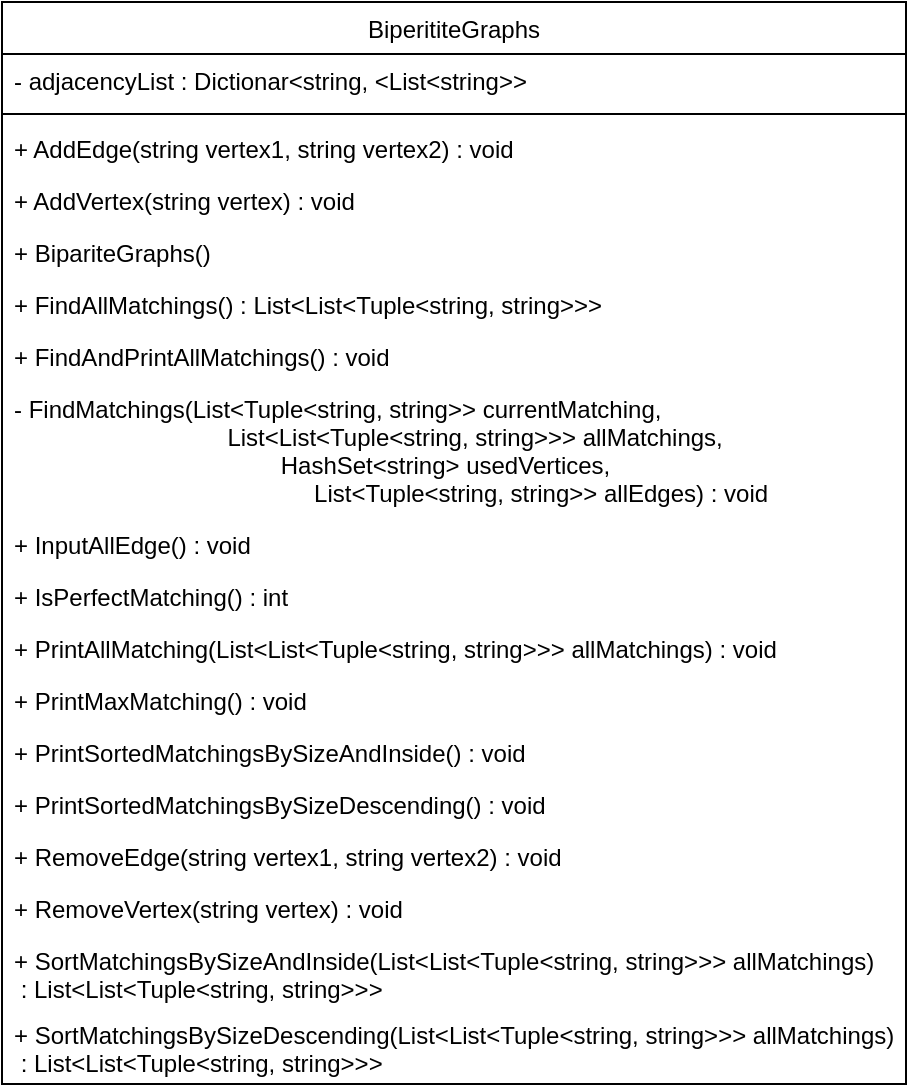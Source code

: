 <mxfile version="25.0.2">
  <diagram id="C5RBs43oDa-KdzZeNtuy" name="Page-1">
    <mxGraphModel dx="2459" dy="669" grid="0" gridSize="10" guides="0" tooltips="1" connect="1" arrows="1" fold="1" page="1" pageScale="1" pageWidth="1169" pageHeight="827" math="0" shadow="0">
      <root>
        <mxCell id="WIyWlLk6GJQsqaUBKTNV-0" />
        <mxCell id="WIyWlLk6GJQsqaUBKTNV-1" parent="WIyWlLk6GJQsqaUBKTNV-0" />
        <mxCell id="zkfFHV4jXpPFQw0GAbJ--0" value="BiperititeGraphs" style="swimlane;fontStyle=0;align=center;verticalAlign=top;childLayout=stackLayout;horizontal=1;startSize=26;horizontalStack=0;resizeParent=1;resizeLast=0;collapsible=1;marginBottom=0;rounded=0;shadow=0;strokeWidth=1;" parent="WIyWlLk6GJQsqaUBKTNV-1" vertex="1">
          <mxGeometry x="-656" y="42" width="452" height="541" as="geometry">
            <mxRectangle x="-656" y="42" width="160" height="26" as="alternateBounds" />
          </mxGeometry>
        </mxCell>
        <mxCell id="zkfFHV4jXpPFQw0GAbJ--1" value="- adjacencyList : Dictionar&lt;string, &lt;List&lt;string&gt;&gt;" style="text;align=left;verticalAlign=top;spacingLeft=4;spacingRight=4;overflow=hidden;rotatable=0;points=[[0,0.5],[1,0.5]];portConstraint=eastwest;" parent="zkfFHV4jXpPFQw0GAbJ--0" vertex="1">
          <mxGeometry y="26" width="452" height="26" as="geometry" />
        </mxCell>
        <mxCell id="zkfFHV4jXpPFQw0GAbJ--4" value="" style="line;html=1;strokeWidth=1;align=left;verticalAlign=middle;spacingTop=-1;spacingLeft=3;spacingRight=3;rotatable=0;labelPosition=right;points=[];portConstraint=eastwest;" parent="zkfFHV4jXpPFQw0GAbJ--0" vertex="1">
          <mxGeometry y="52" width="452" height="8" as="geometry" />
        </mxCell>
        <mxCell id="Em8jzO8jWddVyIXz5C2S-12" value="+ AddEdge(string vertex1, string vertex2) : void" style="text;align=left;verticalAlign=top;spacingLeft=4;spacingRight=4;overflow=hidden;rotatable=0;points=[[0,0.5],[1,0.5]];portConstraint=eastwest;" parent="zkfFHV4jXpPFQw0GAbJ--0" vertex="1">
          <mxGeometry y="60" width="452" height="26" as="geometry" />
        </mxCell>
        <mxCell id="9i1ofPFB2P2QzzRsHZuy-2" value="+ AddVertex(string vertex) : void" style="text;align=left;verticalAlign=top;spacingLeft=4;spacingRight=4;overflow=hidden;rotatable=0;points=[[0,0.5],[1,0.5]];portConstraint=eastwest;" parent="zkfFHV4jXpPFQw0GAbJ--0" vertex="1">
          <mxGeometry y="86" width="452" height="26" as="geometry" />
        </mxCell>
        <mxCell id="9i1ofPFB2P2QzzRsHZuy-3" value="+ BipariteGraphs()" style="text;align=left;verticalAlign=top;spacingLeft=4;spacingRight=4;overflow=hidden;rotatable=0;points=[[0,0.5],[1,0.5]];portConstraint=eastwest;" parent="zkfFHV4jXpPFQw0GAbJ--0" vertex="1">
          <mxGeometry y="112" width="452" height="26" as="geometry" />
        </mxCell>
        <mxCell id="9i1ofPFB2P2QzzRsHZuy-4" value="+ FindAllMatchings() : List&lt;List&lt;Tuple&lt;string, string&gt;&gt;&gt;" style="text;align=left;verticalAlign=top;spacingLeft=4;spacingRight=4;overflow=hidden;rotatable=0;points=[[0,0.5],[1,0.5]];portConstraint=eastwest;" parent="zkfFHV4jXpPFQw0GAbJ--0" vertex="1">
          <mxGeometry y="138" width="452" height="26" as="geometry" />
        </mxCell>
        <mxCell id="9i1ofPFB2P2QzzRsHZuy-6" value="+ FindAndPrintAllMatchings() : void" style="text;align=left;verticalAlign=top;spacingLeft=4;spacingRight=4;overflow=hidden;rotatable=0;points=[[0,0.5],[1,0.5]];portConstraint=eastwest;" parent="zkfFHV4jXpPFQw0GAbJ--0" vertex="1">
          <mxGeometry y="164" width="452" height="26" as="geometry" />
        </mxCell>
        <mxCell id="9i1ofPFB2P2QzzRsHZuy-5" value="- FindMatchings(List&lt;Tuple&lt;string, string&gt;&gt; currentMatching,&#xa;                                List&lt;List&lt;Tuple&lt;string, string&gt;&gt;&gt; allMatchings,&#xa;                                        HashSet&lt;string&gt; usedVertices,&#xa;                                             List&lt;Tuple&lt;string, string&gt;&gt; allEdges) : void" style="text;align=left;verticalAlign=top;spacingLeft=4;spacingRight=4;overflow=hidden;rotatable=0;points=[[0,0.5],[1,0.5]];portConstraint=eastwest;" parent="zkfFHV4jXpPFQw0GAbJ--0" vertex="1">
          <mxGeometry y="190" width="452" height="68" as="geometry" />
        </mxCell>
        <mxCell id="9i1ofPFB2P2QzzRsHZuy-7" value="+ InputAllEdge() : void" style="text;align=left;verticalAlign=top;spacingLeft=4;spacingRight=4;overflow=hidden;rotatable=0;points=[[0,0.5],[1,0.5]];portConstraint=eastwest;" parent="zkfFHV4jXpPFQw0GAbJ--0" vertex="1">
          <mxGeometry y="258" width="452" height="26" as="geometry" />
        </mxCell>
        <mxCell id="9i1ofPFB2P2QzzRsHZuy-8" value="+ IsPerfectMatching() : int" style="text;align=left;verticalAlign=top;spacingLeft=4;spacingRight=4;overflow=hidden;rotatable=0;points=[[0,0.5],[1,0.5]];portConstraint=eastwest;" parent="zkfFHV4jXpPFQw0GAbJ--0" vertex="1">
          <mxGeometry y="284" width="452" height="26" as="geometry" />
        </mxCell>
        <mxCell id="9i1ofPFB2P2QzzRsHZuy-9" value="+ PrintAllMatching(List&lt;List&lt;Tuple&lt;string, string&gt;&gt;&gt; allMatchings) : void" style="text;align=left;verticalAlign=top;spacingLeft=4;spacingRight=4;overflow=hidden;rotatable=0;points=[[0,0.5],[1,0.5]];portConstraint=eastwest;" parent="zkfFHV4jXpPFQw0GAbJ--0" vertex="1">
          <mxGeometry y="310" width="452" height="26" as="geometry" />
        </mxCell>
        <mxCell id="9i1ofPFB2P2QzzRsHZuy-10" value="+ PrintMaxMatching() : void" style="text;align=left;verticalAlign=top;spacingLeft=4;spacingRight=4;overflow=hidden;rotatable=0;points=[[0,0.5],[1,0.5]];portConstraint=eastwest;" parent="zkfFHV4jXpPFQw0GAbJ--0" vertex="1">
          <mxGeometry y="336" width="452" height="26" as="geometry" />
        </mxCell>
        <mxCell id="UHBOaMCUEMPZxtqwwTfS-0" value="+ PrintSortedMatchingsBySizeAndInside() : void" style="text;align=left;verticalAlign=top;spacingLeft=4;spacingRight=4;overflow=hidden;rotatable=0;points=[[0,0.5],[1,0.5]];portConstraint=eastwest;" parent="zkfFHV4jXpPFQw0GAbJ--0" vertex="1">
          <mxGeometry y="362" width="452" height="26" as="geometry" />
        </mxCell>
        <mxCell id="UHBOaMCUEMPZxtqwwTfS-1" value="+ PrintSortedMatchingsBySizeDescending() : void" style="text;align=left;verticalAlign=top;spacingLeft=4;spacingRight=4;overflow=hidden;rotatable=0;points=[[0,0.5],[1,0.5]];portConstraint=eastwest;" parent="zkfFHV4jXpPFQw0GAbJ--0" vertex="1">
          <mxGeometry y="388" width="452" height="26" as="geometry" />
        </mxCell>
        <mxCell id="UHBOaMCUEMPZxtqwwTfS-2" value="+ RemoveEdge(string vertex1, string vertex2) : void" style="text;align=left;verticalAlign=top;spacingLeft=4;spacingRight=4;overflow=hidden;rotatable=0;points=[[0,0.5],[1,0.5]];portConstraint=eastwest;" parent="zkfFHV4jXpPFQw0GAbJ--0" vertex="1">
          <mxGeometry y="414" width="452" height="26" as="geometry" />
        </mxCell>
        <mxCell id="UHBOaMCUEMPZxtqwwTfS-3" value="+ RemoveVertex(string vertex) : void" style="text;align=left;verticalAlign=top;spacingLeft=4;spacingRight=4;overflow=hidden;rotatable=0;points=[[0,0.5],[1,0.5]];portConstraint=eastwest;" parent="zkfFHV4jXpPFQw0GAbJ--0" vertex="1">
          <mxGeometry y="440" width="452" height="26" as="geometry" />
        </mxCell>
        <mxCell id="UHBOaMCUEMPZxtqwwTfS-4" value="+ SortMatchingsBySizeAndInside(List&lt;List&lt;Tuple&lt;string, string&gt;&gt;&gt; allMatchings)&#xa; : List&lt;List&lt;Tuple&lt;string, string&gt;&gt;&gt;" style="text;align=left;verticalAlign=top;spacingLeft=4;spacingRight=4;overflow=hidden;rotatable=0;points=[[0,0.5],[1,0.5]];portConstraint=eastwest;" parent="zkfFHV4jXpPFQw0GAbJ--0" vertex="1">
          <mxGeometry y="466" width="452" height="37" as="geometry" />
        </mxCell>
        <mxCell id="UHBOaMCUEMPZxtqwwTfS-5" value="+ SortMatchingsBySizeDescending(List&lt;List&lt;Tuple&lt;string, string&gt;&gt;&gt; allMatchings)&#xa; : List&lt;List&lt;Tuple&lt;string, string&gt;&gt;&gt;" style="text;align=left;verticalAlign=top;spacingLeft=4;spacingRight=4;overflow=hidden;rotatable=0;points=[[0,0.5],[1,0.5]];portConstraint=eastwest;" parent="zkfFHV4jXpPFQw0GAbJ--0" vertex="1">
          <mxGeometry y="503" width="452" height="38" as="geometry" />
        </mxCell>
      </root>
    </mxGraphModel>
  </diagram>
</mxfile>
